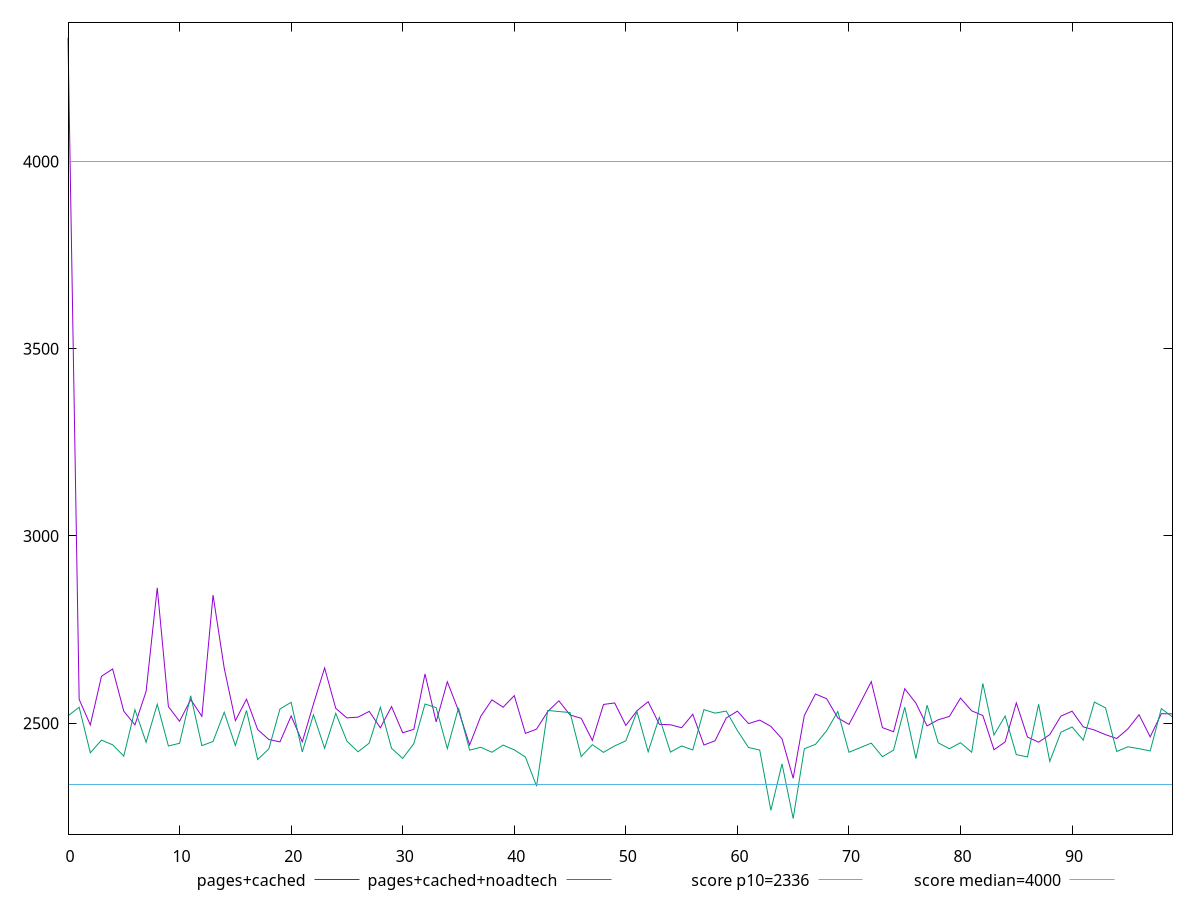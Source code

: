 reset

$pagesCached <<EOF
0 4329.7725
1 2563.53
2 2495.3055000000004
3 2625.0225
4 2644.7474999999995
5 2531.9849999999997
6 2495.415
7 2584.6799999999994
8 2861.4300000000003
9 2544.1125
10 2505.0299999999997
11 2563.0215
12 2518.2825000000003
13 2841.9900000000002
14 2647.3325000000004
15 2506.7475000000004
16 2564.0284999999994
17 2483.0250000000005
18 2456.3925
19 2449.9275000000007
20 2519.1825
21 2450.13
22 2550.9674999999997
23 2647.3995000000004
24 2539.62
25 2514.015000000001
26 2516.1675000000005
27 2531.4225000000006
28 2487.5849999999996
29 2544.4275
30 2474.3099999999995
31 2483.647500000001
32 2631.4529999999995
33 2503.3275
34 2610.4875
35 2533.7625000000003
36 2441.7825
37 2518.4699999999993
38 2562.2699999999995
39 2542.531000000001
40 2573.5125000000007
41 2472.7349999999997
42 2484.0674999999997
43 2531.1375000000007
44 2559.6450000000004
45 2521.8225
46 2512.8900000000003
47 2453.8125
48 2549.9475
49 2553.9525000000003
50 2493.9449999999997
51 2533.1775
52 2557.3804999999998
53 2496.9525000000003
54 2495.6715
55 2487.7349999999997
56 2523.8295000000007
57 2441.67
58 2452.9575000000004
59 2513.7975
60 2532.0600000000004
61 2498.8499999999995
62 2508.18
63 2491.4385
64 2458.035
65 2352.8495000000003
66 2520.5250000000005
67 2577.8615
68 2565.285
69 2514.1275
70 2496.6675000000005
71 2553.0599999999995
72 2610.9450000000006
73 2488.0650000000005
74 2477.1000000000004
75 2591.9775
76 2553.5099999999998
77 2492.6775
78 2508.9825
79 2518.0199999999995
80 2566.9425
81 2532.9075000000003
82 2520.5099999999998
83 2429.0625
84 2449.8374999999996
85 2554.0575000000003
86 2462.9355000000005
87 2449.17
88 2469.537
89 2518.7850000000008
90 2531.9175000000005
91 2490.106500000001
92 2481.735
93 2469.255
94 2459.0475000000006
95 2484.7125000000005
96 2522.4224999999997
97 2463.4875
98 2525.2425000000003
99 2524.9464999999996
EOF

$pagesCachedNoadtech <<EOF
0 2519.4950000000003
1 2542.5774999999994
2 2420.835
3 2454.6825000000003
4 2442.24075
5 2412.12
6 2535.965
7 2448.87
8 2550.3999999999996
9 2439.0375
10 2446.29
11 2573.2400000000002
12 2439.945
13 2451.1125
14 2529.0464999999995
15 2440.2225
16 2533.8475
17 2402.7525000000005
18 2431.23
19 2537.875
20 2555.6224999999995
21 2423.1974999999998
22 2522.3624999999993
23 2432.9775
24 2526.1525
25 2452.0725
26 2423.5575000000003
27 2446.7677500000004
28 2542.415
29 2432.79
30 2405.9325000000003
31 2445.36
32 2551.0825
33 2541.37
34 2432.085
35 2540.5049999999997
36 2427.915
37 2435.55
38 2422.3424999999997
39 2441.4885000000004
40 2428.6875
41 2409.5924999999997
42 2331.705
43 2533.9575000000004
44 2531.0199999999995
45 2528.3575
46 2410.8375000000005
47 2442.5625000000005
48 2422.05
49 2439.3075
50 2452.755
51 2530.5699999999997
52 2423.6274999999996
53 2515.6924999999997
54 2422.7400000000002
55 2439.1875
56 2428.4775
57 2536.1499999999996
58 2526.7474999999995
59 2532.31
60 2480.2575
61 2434.9762500000006
62 2428.1325
63 2267.2025000000003
64 2391.3075
65 2245.366
66 2431.6349999999998
67 2443.38
68 2479.665
69 2531.245
70 2422.2749999999996
71 2434.5375000000004
72 2446.7039999999997
73 2410.3949999999995
74 2428.1175
75 2542.5750000000003
76 2405.4825
77 2547.955
78 2447.5125000000003
79 2431.7025
80 2447.7074999999995
81 2422.365
82 2605.9575000000004
83 2468.40225
84 2519.17975
85 2415.96
86 2409.9300000000003
87 2550.5549999999994
88 2397.915
89 2475.8100000000004
90 2489.9249999999993
91 2454.6849999999995
92 2556.2575000000006
93 2540.7525000000005
94 2424.3300000000004
95 2436.825
96 2431.9267499999996
97 2425.7325
98 2538.8225
99 2516.42
EOF

set key outside below
set xrange [0:99]
set yrange [2203.67787:4371.46063]
set trange [2203.67787:4371.46063]
set terminal svg size 640, 520 enhanced background rgb 'white'
set output "report_00012_2021-02-09T11:01:39.952Z/first-meaningful-paint/comparison/line/1_vs_2.svg"

plot $pagesCached title "pages+cached" with line, \
     $pagesCachedNoadtech title "pages+cached+noadtech" with line, \
     2336 title "score p10=2336", \
     4000 title "score median=4000"

reset
